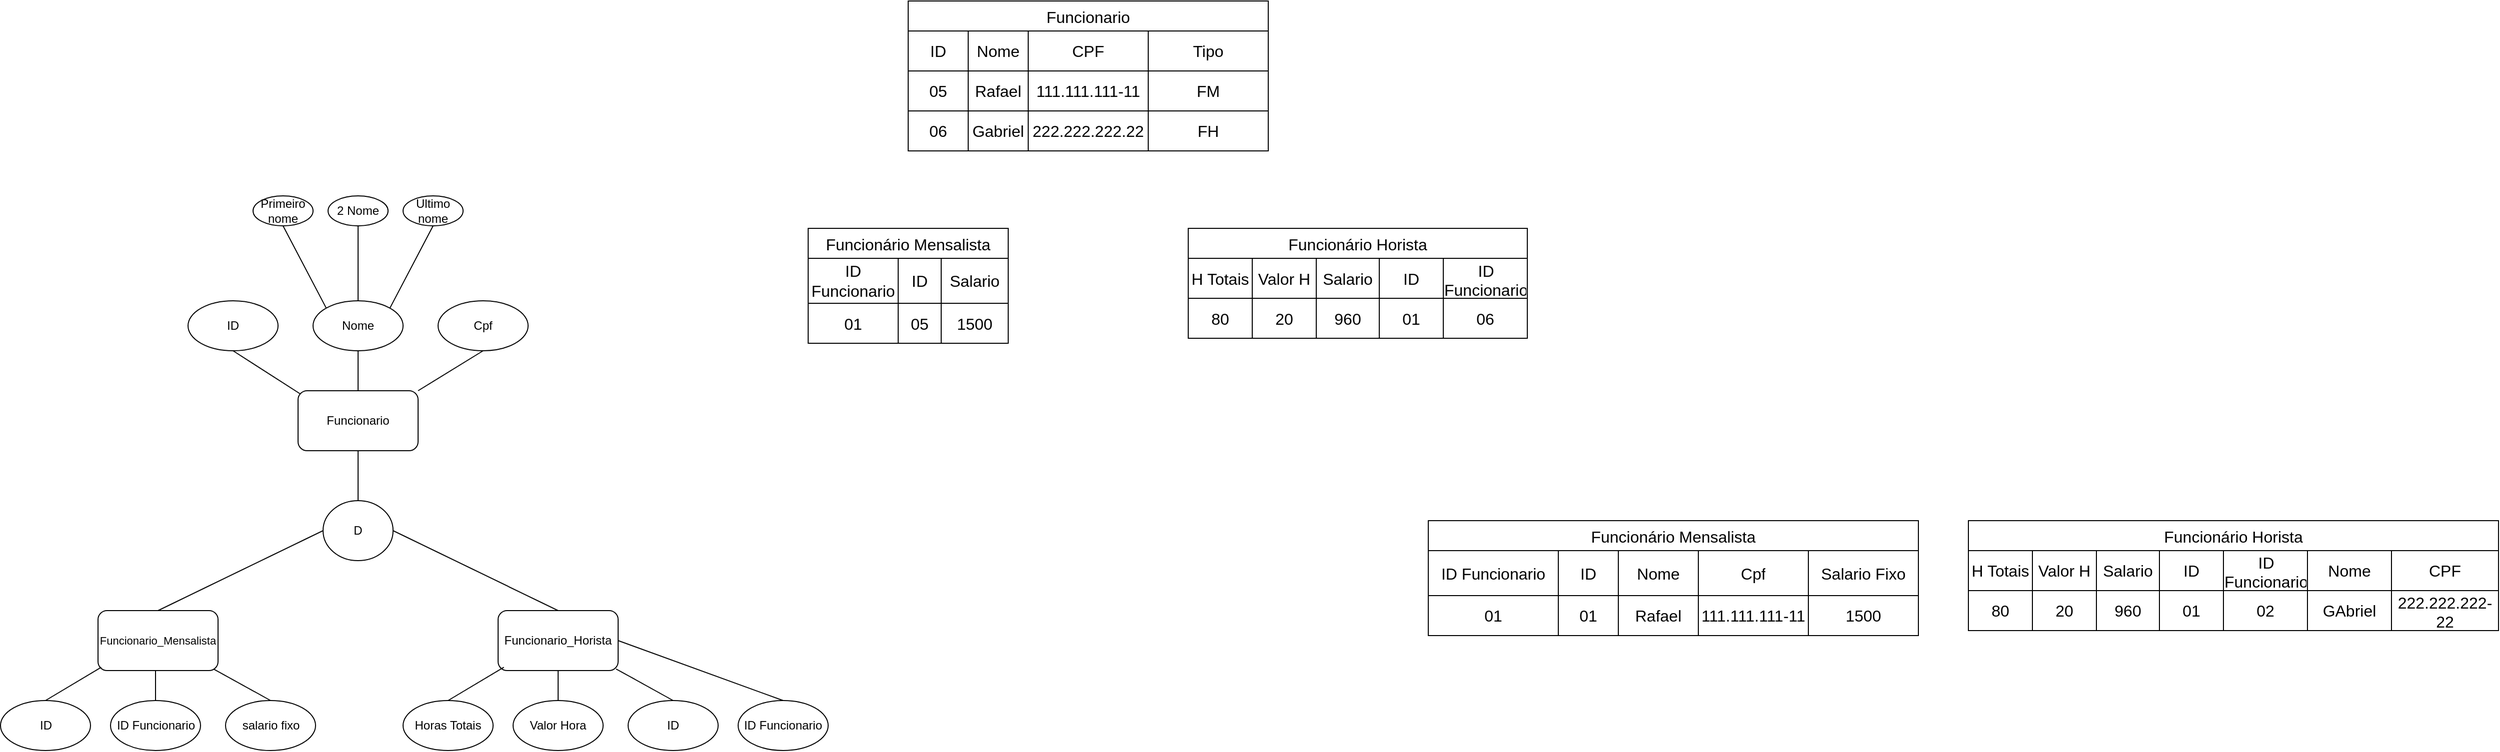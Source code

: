 <mxfile version="28.1.0">
  <diagram name="Página-1" id="cqx1CTn6QOmUYn0xPK1l">
    <mxGraphModel dx="2180" dy="2137" grid="1" gridSize="10" guides="1" tooltips="1" connect="1" arrows="1" fold="1" page="1" pageScale="1" pageWidth="827" pageHeight="1169" math="0" shadow="0">
      <root>
        <mxCell id="0" />
        <mxCell id="1" parent="0" />
        <mxCell id="VTVShX2hno-tTzuuFgxo-1" value="ID" style="ellipse;whiteSpace=wrap;html=1;" vertex="1" parent="1">
          <mxGeometry x="380" y="150" width="90" height="50" as="geometry" />
        </mxCell>
        <mxCell id="VTVShX2hno-tTzuuFgxo-4" value="Funcionario" style="rounded=1;whiteSpace=wrap;html=1;" vertex="1" parent="1">
          <mxGeometry x="490" y="240" width="120" height="60" as="geometry" />
        </mxCell>
        <mxCell id="VTVShX2hno-tTzuuFgxo-5" value="Nome" style="ellipse;whiteSpace=wrap;html=1;" vertex="1" parent="1">
          <mxGeometry x="505" y="150" width="90" height="50" as="geometry" />
        </mxCell>
        <mxCell id="VTVShX2hno-tTzuuFgxo-6" value="Cpf" style="ellipse;whiteSpace=wrap;html=1;" vertex="1" parent="1">
          <mxGeometry x="630" y="150" width="90" height="50" as="geometry" />
        </mxCell>
        <mxCell id="VTVShX2hno-tTzuuFgxo-8" value="" style="endArrow=none;html=1;rounded=0;entryX=0.5;entryY=1;entryDx=0;entryDy=0;exitX=0.018;exitY=0.052;exitDx=0;exitDy=0;exitPerimeter=0;" edge="1" parent="1" source="VTVShX2hno-tTzuuFgxo-4" target="VTVShX2hno-tTzuuFgxo-1">
          <mxGeometry width="50" height="50" relative="1" as="geometry">
            <mxPoint x="410" y="270" as="sourcePoint" />
            <mxPoint x="460" y="220" as="targetPoint" />
          </mxGeometry>
        </mxCell>
        <mxCell id="VTVShX2hno-tTzuuFgxo-9" value="" style="endArrow=none;html=1;rounded=0;entryX=0.5;entryY=1;entryDx=0;entryDy=0;exitX=0.5;exitY=0;exitDx=0;exitDy=0;" edge="1" parent="1" source="VTVShX2hno-tTzuuFgxo-4" target="VTVShX2hno-tTzuuFgxo-5">
          <mxGeometry width="50" height="50" relative="1" as="geometry">
            <mxPoint x="430" y="300" as="sourcePoint" />
            <mxPoint x="480" y="250" as="targetPoint" />
          </mxGeometry>
        </mxCell>
        <mxCell id="VTVShX2hno-tTzuuFgxo-10" value="" style="endArrow=none;html=1;rounded=0;entryX=0.5;entryY=1;entryDx=0;entryDy=0;exitX=1;exitY=0;exitDx=0;exitDy=0;" edge="1" parent="1" source="VTVShX2hno-tTzuuFgxo-4" target="VTVShX2hno-tTzuuFgxo-6">
          <mxGeometry width="50" height="50" relative="1" as="geometry">
            <mxPoint x="290" y="350" as="sourcePoint" />
            <mxPoint x="340" y="300" as="targetPoint" />
          </mxGeometry>
        </mxCell>
        <mxCell id="VTVShX2hno-tTzuuFgxo-11" value="&lt;font style=&quot;font-size: 11px;&quot;&gt;Funcionario_Mensalista&lt;/font&gt;" style="rounded=1;whiteSpace=wrap;html=1;" vertex="1" parent="1">
          <mxGeometry x="290" y="460" width="120" height="60" as="geometry" />
        </mxCell>
        <mxCell id="VTVShX2hno-tTzuuFgxo-12" value="Funcionario_Horista" style="rounded=1;whiteSpace=wrap;html=1;" vertex="1" parent="1">
          <mxGeometry x="690" y="460" width="120" height="60" as="geometry" />
        </mxCell>
        <mxCell id="VTVShX2hno-tTzuuFgxo-16" value="ID" style="ellipse;whiteSpace=wrap;html=1;" vertex="1" parent="1">
          <mxGeometry x="820" y="550" width="90" height="50" as="geometry" />
        </mxCell>
        <mxCell id="VTVShX2hno-tTzuuFgxo-18" value="" style="endArrow=none;html=1;rounded=0;entryX=0.983;entryY=0.973;entryDx=0;entryDy=0;exitX=0.5;exitY=0;exitDx=0;exitDy=0;entryPerimeter=0;" edge="1" parent="1" source="VTVShX2hno-tTzuuFgxo-16" target="VTVShX2hno-tTzuuFgxo-12">
          <mxGeometry width="50" height="50" relative="1" as="geometry">
            <mxPoint x="290" y="660" as="sourcePoint" />
            <mxPoint x="340" y="610" as="targetPoint" />
          </mxGeometry>
        </mxCell>
        <mxCell id="VTVShX2hno-tTzuuFgxo-19" value="" style="endArrow=none;html=1;rounded=0;exitX=0.5;exitY=0;exitDx=0;exitDy=0;entryX=0.5;entryY=1;entryDx=0;entryDy=0;" edge="1" parent="1" source="VTVShX2hno-tTzuuFgxo-5" target="VTVShX2hno-tTzuuFgxo-23">
          <mxGeometry width="50" height="50" relative="1" as="geometry">
            <mxPoint x="530" y="140" as="sourcePoint" />
            <mxPoint x="550" y="110" as="targetPoint" />
          </mxGeometry>
        </mxCell>
        <mxCell id="VTVShX2hno-tTzuuFgxo-21" value="Ultimo nome" style="ellipse;whiteSpace=wrap;html=1;" vertex="1" parent="1">
          <mxGeometry x="595" y="45" width="60" height="30" as="geometry" />
        </mxCell>
        <mxCell id="VTVShX2hno-tTzuuFgxo-23" value="2 Nome" style="ellipse;whiteSpace=wrap;html=1;" vertex="1" parent="1">
          <mxGeometry x="520" y="45" width="60" height="30" as="geometry" />
        </mxCell>
        <mxCell id="VTVShX2hno-tTzuuFgxo-25" value="Primeiro nome" style="ellipse;whiteSpace=wrap;html=1;" vertex="1" parent="1">
          <mxGeometry x="445" y="45" width="60" height="30" as="geometry" />
        </mxCell>
        <mxCell id="VTVShX2hno-tTzuuFgxo-26" value="" style="endArrow=none;html=1;rounded=0;exitX=0;exitY=0;exitDx=0;exitDy=0;entryX=0.5;entryY=1;entryDx=0;entryDy=0;" edge="1" parent="1" source="VTVShX2hno-tTzuuFgxo-5" target="VTVShX2hno-tTzuuFgxo-25">
          <mxGeometry width="50" height="50" relative="1" as="geometry">
            <mxPoint x="430" y="120" as="sourcePoint" />
            <mxPoint x="480" y="70" as="targetPoint" />
          </mxGeometry>
        </mxCell>
        <mxCell id="VTVShX2hno-tTzuuFgxo-27" value="" style="endArrow=none;html=1;rounded=0;exitX=1;exitY=0;exitDx=0;exitDy=0;entryX=0.5;entryY=1;entryDx=0;entryDy=0;" edge="1" parent="1" source="VTVShX2hno-tTzuuFgxo-5" target="VTVShX2hno-tTzuuFgxo-21">
          <mxGeometry width="50" height="50" relative="1" as="geometry">
            <mxPoint x="430" y="120" as="sourcePoint" />
            <mxPoint x="480" y="70" as="targetPoint" />
          </mxGeometry>
        </mxCell>
        <mxCell id="VTVShX2hno-tTzuuFgxo-33" value="D" style="ellipse;whiteSpace=wrap;html=1;" vertex="1" parent="1">
          <mxGeometry x="515" y="350" width="70" height="60" as="geometry" />
        </mxCell>
        <mxCell id="VTVShX2hno-tTzuuFgxo-34" value="" style="endArrow=none;html=1;rounded=0;exitX=0.5;exitY=0;exitDx=0;exitDy=0;entryX=0;entryY=0.5;entryDx=0;entryDy=0;" edge="1" parent="1" source="VTVShX2hno-tTzuuFgxo-11" target="VTVShX2hno-tTzuuFgxo-33">
          <mxGeometry width="50" height="50" relative="1" as="geometry">
            <mxPoint x="400" y="410" as="sourcePoint" />
            <mxPoint x="450" y="360" as="targetPoint" />
          </mxGeometry>
        </mxCell>
        <mxCell id="VTVShX2hno-tTzuuFgxo-35" value="" style="endArrow=none;html=1;rounded=0;entryX=0.5;entryY=0;entryDx=0;entryDy=0;exitX=1;exitY=0.5;exitDx=0;exitDy=0;" edge="1" parent="1" source="VTVShX2hno-tTzuuFgxo-33" target="VTVShX2hno-tTzuuFgxo-12">
          <mxGeometry width="50" height="50" relative="1" as="geometry">
            <mxPoint x="400" y="410" as="sourcePoint" />
            <mxPoint x="450" y="360" as="targetPoint" />
          </mxGeometry>
        </mxCell>
        <mxCell id="VTVShX2hno-tTzuuFgxo-46" value="" style="endArrow=none;html=1;rounded=0;entryX=0.5;entryY=1;entryDx=0;entryDy=0;exitX=0.5;exitY=0;exitDx=0;exitDy=0;" edge="1" parent="1" source="VTVShX2hno-tTzuuFgxo-33" target="VTVShX2hno-tTzuuFgxo-4">
          <mxGeometry width="50" height="50" relative="1" as="geometry">
            <mxPoint x="530" y="460" as="sourcePoint" />
            <mxPoint x="580" y="410" as="targetPoint" />
          </mxGeometry>
        </mxCell>
        <mxCell id="VTVShX2hno-tTzuuFgxo-47" value="Funcionário Horista" style="shape=table;startSize=30;container=1;collapsible=0;childLayout=tableLayout;strokeColor=default;fontSize=16;" vertex="1" parent="1">
          <mxGeometry x="1380" y="77.5" width="339" height="110" as="geometry" />
        </mxCell>
        <mxCell id="VTVShX2hno-tTzuuFgxo-48" value="" style="shape=tableRow;horizontal=0;startSize=0;swimlaneHead=0;swimlaneBody=0;strokeColor=inherit;top=0;left=0;bottom=0;right=0;collapsible=0;dropTarget=0;fillColor=none;points=[[0,0.5],[1,0.5]];portConstraint=eastwest;fontSize=16;" vertex="1" parent="VTVShX2hno-tTzuuFgxo-47">
          <mxGeometry y="30" width="339" height="40" as="geometry" />
        </mxCell>
        <mxCell id="VTVShX2hno-tTzuuFgxo-49" value="H Totais" style="shape=partialRectangle;html=1;whiteSpace=wrap;connectable=0;strokeColor=inherit;overflow=hidden;fillColor=none;top=0;left=0;bottom=0;right=0;pointerEvents=1;fontSize=16;" vertex="1" parent="VTVShX2hno-tTzuuFgxo-48">
          <mxGeometry width="64" height="40" as="geometry">
            <mxRectangle width="64" height="40" as="alternateBounds" />
          </mxGeometry>
        </mxCell>
        <mxCell id="VTVShX2hno-tTzuuFgxo-50" value="Valor H" style="shape=partialRectangle;html=1;whiteSpace=wrap;connectable=0;strokeColor=inherit;overflow=hidden;fillColor=none;top=0;left=0;bottom=0;right=0;pointerEvents=1;fontSize=16;" vertex="1" parent="VTVShX2hno-tTzuuFgxo-48">
          <mxGeometry x="64" width="64" height="40" as="geometry">
            <mxRectangle width="64" height="40" as="alternateBounds" />
          </mxGeometry>
        </mxCell>
        <mxCell id="VTVShX2hno-tTzuuFgxo-51" value="Salario" style="shape=partialRectangle;html=1;whiteSpace=wrap;connectable=0;strokeColor=inherit;overflow=hidden;fillColor=none;top=0;left=0;bottom=0;right=0;pointerEvents=1;fontSize=16;" vertex="1" parent="VTVShX2hno-tTzuuFgxo-48">
          <mxGeometry x="128" width="63" height="40" as="geometry">
            <mxRectangle width="63" height="40" as="alternateBounds" />
          </mxGeometry>
        </mxCell>
        <mxCell id="VTVShX2hno-tTzuuFgxo-105" value="ID" style="shape=partialRectangle;html=1;whiteSpace=wrap;connectable=0;strokeColor=inherit;overflow=hidden;fillColor=none;top=0;left=0;bottom=0;right=0;pointerEvents=1;fontSize=16;" vertex="1" parent="VTVShX2hno-tTzuuFgxo-48">
          <mxGeometry x="191" width="64" height="40" as="geometry">
            <mxRectangle width="64" height="40" as="alternateBounds" />
          </mxGeometry>
        </mxCell>
        <mxCell id="VTVShX2hno-tTzuuFgxo-122" value="ID Funcionario" style="shape=partialRectangle;html=1;whiteSpace=wrap;connectable=0;strokeColor=inherit;overflow=hidden;fillColor=none;top=0;left=0;bottom=0;right=0;pointerEvents=1;fontSize=16;" vertex="1" parent="VTVShX2hno-tTzuuFgxo-48">
          <mxGeometry x="255" width="84" height="40" as="geometry">
            <mxRectangle width="84" height="40" as="alternateBounds" />
          </mxGeometry>
        </mxCell>
        <mxCell id="VTVShX2hno-tTzuuFgxo-56" value="" style="shape=tableRow;horizontal=0;startSize=0;swimlaneHead=0;swimlaneBody=0;strokeColor=inherit;top=0;left=0;bottom=0;right=0;collapsible=0;dropTarget=0;fillColor=none;points=[[0,0.5],[1,0.5]];portConstraint=eastwest;fontSize=16;" vertex="1" parent="VTVShX2hno-tTzuuFgxo-47">
          <mxGeometry y="70" width="339" height="40" as="geometry" />
        </mxCell>
        <mxCell id="VTVShX2hno-tTzuuFgxo-57" value="80" style="shape=partialRectangle;html=1;whiteSpace=wrap;connectable=0;strokeColor=inherit;overflow=hidden;fillColor=none;top=0;left=0;bottom=0;right=0;pointerEvents=1;fontSize=16;" vertex="1" parent="VTVShX2hno-tTzuuFgxo-56">
          <mxGeometry width="64" height="40" as="geometry">
            <mxRectangle width="64" height="40" as="alternateBounds" />
          </mxGeometry>
        </mxCell>
        <mxCell id="VTVShX2hno-tTzuuFgxo-58" value="20" style="shape=partialRectangle;html=1;whiteSpace=wrap;connectable=0;strokeColor=inherit;overflow=hidden;fillColor=none;top=0;left=0;bottom=0;right=0;pointerEvents=1;fontSize=16;" vertex="1" parent="VTVShX2hno-tTzuuFgxo-56">
          <mxGeometry x="64" width="64" height="40" as="geometry">
            <mxRectangle width="64" height="40" as="alternateBounds" />
          </mxGeometry>
        </mxCell>
        <mxCell id="VTVShX2hno-tTzuuFgxo-59" value="960" style="shape=partialRectangle;html=1;whiteSpace=wrap;connectable=0;strokeColor=inherit;overflow=hidden;fillColor=none;top=0;left=0;bottom=0;right=0;pointerEvents=1;fontSize=16;" vertex="1" parent="VTVShX2hno-tTzuuFgxo-56">
          <mxGeometry x="128" width="63" height="40" as="geometry">
            <mxRectangle width="63" height="40" as="alternateBounds" />
          </mxGeometry>
        </mxCell>
        <mxCell id="VTVShX2hno-tTzuuFgxo-107" value="01" style="shape=partialRectangle;html=1;whiteSpace=wrap;connectable=0;strokeColor=inherit;overflow=hidden;fillColor=none;top=0;left=0;bottom=0;right=0;pointerEvents=1;fontSize=16;" vertex="1" parent="VTVShX2hno-tTzuuFgxo-56">
          <mxGeometry x="191" width="64" height="40" as="geometry">
            <mxRectangle width="64" height="40" as="alternateBounds" />
          </mxGeometry>
        </mxCell>
        <mxCell id="VTVShX2hno-tTzuuFgxo-124" value="06" style="shape=partialRectangle;html=1;whiteSpace=wrap;connectable=0;strokeColor=inherit;overflow=hidden;fillColor=none;top=0;left=0;bottom=0;right=0;pointerEvents=1;fontSize=16;" vertex="1" parent="VTVShX2hno-tTzuuFgxo-56">
          <mxGeometry x="255" width="84" height="40" as="geometry">
            <mxRectangle width="84" height="40" as="alternateBounds" />
          </mxGeometry>
        </mxCell>
        <mxCell id="VTVShX2hno-tTzuuFgxo-60" value="Funcionário Mensalista" style="shape=table;startSize=30;container=1;collapsible=0;childLayout=tableLayout;strokeColor=default;fontSize=16;" vertex="1" parent="1">
          <mxGeometry x="1000" y="77.5" width="200" height="115" as="geometry" />
        </mxCell>
        <mxCell id="VTVShX2hno-tTzuuFgxo-61" value="" style="shape=tableRow;horizontal=0;startSize=0;swimlaneHead=0;swimlaneBody=0;strokeColor=inherit;top=0;left=0;bottom=0;right=0;collapsible=0;dropTarget=0;fillColor=none;points=[[0,0.5],[1,0.5]];portConstraint=eastwest;fontSize=16;" vertex="1" parent="VTVShX2hno-tTzuuFgxo-60">
          <mxGeometry y="30" width="200" height="45" as="geometry" />
        </mxCell>
        <mxCell id="VTVShX2hno-tTzuuFgxo-119" value="ID Funcionario" style="shape=partialRectangle;html=1;whiteSpace=wrap;connectable=0;strokeColor=inherit;overflow=hidden;fillColor=none;top=0;left=0;bottom=0;right=0;pointerEvents=1;fontSize=16;" vertex="1" parent="VTVShX2hno-tTzuuFgxo-61">
          <mxGeometry width="90" height="45" as="geometry">
            <mxRectangle width="90" height="45" as="alternateBounds" />
          </mxGeometry>
        </mxCell>
        <mxCell id="VTVShX2hno-tTzuuFgxo-108" value="ID" style="shape=partialRectangle;html=1;whiteSpace=wrap;connectable=0;strokeColor=inherit;overflow=hidden;fillColor=none;top=0;left=0;bottom=0;right=0;pointerEvents=1;fontSize=16;" vertex="1" parent="VTVShX2hno-tTzuuFgxo-61">
          <mxGeometry x="90" width="43" height="45" as="geometry">
            <mxRectangle width="43" height="45" as="alternateBounds" />
          </mxGeometry>
        </mxCell>
        <mxCell id="VTVShX2hno-tTzuuFgxo-62" value="Salario" style="shape=partialRectangle;html=1;whiteSpace=wrap;connectable=0;strokeColor=inherit;overflow=hidden;fillColor=none;top=0;left=0;bottom=0;right=0;pointerEvents=1;fontSize=16;" vertex="1" parent="VTVShX2hno-tTzuuFgxo-61">
          <mxGeometry x="133" width="67" height="45" as="geometry">
            <mxRectangle width="67" height="45" as="alternateBounds" />
          </mxGeometry>
        </mxCell>
        <mxCell id="VTVShX2hno-tTzuuFgxo-65" value="" style="shape=tableRow;horizontal=0;startSize=0;swimlaneHead=0;swimlaneBody=0;strokeColor=inherit;top=0;left=0;bottom=0;right=0;collapsible=0;dropTarget=0;fillColor=none;points=[[0,0.5],[1,0.5]];portConstraint=eastwest;fontSize=16;" vertex="1" parent="VTVShX2hno-tTzuuFgxo-60">
          <mxGeometry y="75" width="200" height="40" as="geometry" />
        </mxCell>
        <mxCell id="VTVShX2hno-tTzuuFgxo-120" value="01" style="shape=partialRectangle;html=1;whiteSpace=wrap;connectable=0;strokeColor=inherit;overflow=hidden;fillColor=none;top=0;left=0;bottom=0;right=0;pointerEvents=1;fontSize=16;" vertex="1" parent="VTVShX2hno-tTzuuFgxo-65">
          <mxGeometry width="90" height="40" as="geometry">
            <mxRectangle width="90" height="40" as="alternateBounds" />
          </mxGeometry>
        </mxCell>
        <mxCell id="VTVShX2hno-tTzuuFgxo-109" value="05" style="shape=partialRectangle;html=1;whiteSpace=wrap;connectable=0;strokeColor=inherit;overflow=hidden;fillColor=none;top=0;left=0;bottom=0;right=0;pointerEvents=1;fontSize=16;" vertex="1" parent="VTVShX2hno-tTzuuFgxo-65">
          <mxGeometry x="90" width="43" height="40" as="geometry">
            <mxRectangle width="43" height="40" as="alternateBounds" />
          </mxGeometry>
        </mxCell>
        <mxCell id="VTVShX2hno-tTzuuFgxo-66" value="1500" style="shape=partialRectangle;html=1;whiteSpace=wrap;connectable=0;strokeColor=inherit;overflow=hidden;fillColor=none;top=0;left=0;bottom=0;right=0;pointerEvents=1;fontSize=16;" vertex="1" parent="VTVShX2hno-tTzuuFgxo-65">
          <mxGeometry x="133" width="67" height="40" as="geometry">
            <mxRectangle width="67" height="40" as="alternateBounds" />
          </mxGeometry>
        </mxCell>
        <mxCell id="VTVShX2hno-tTzuuFgxo-73" value="" style="endArrow=none;html=1;rounded=0;entryX=0.5;entryY=1;entryDx=0;entryDy=0;exitX=0.5;exitY=0;exitDx=0;exitDy=0;" edge="1" source="VTVShX2hno-tTzuuFgxo-74" parent="1" target="VTVShX2hno-tTzuuFgxo-12">
          <mxGeometry width="50" height="50" relative="1" as="geometry">
            <mxPoint x="181.02" y="660" as="sourcePoint" />
            <mxPoint x="699.02" y="518" as="targetPoint" />
          </mxGeometry>
        </mxCell>
        <mxCell id="VTVShX2hno-tTzuuFgxo-74" value="Valor Hora" style="ellipse;whiteSpace=wrap;html=1;" vertex="1" parent="1">
          <mxGeometry x="705" y="550" width="90" height="50" as="geometry" />
        </mxCell>
        <mxCell id="VTVShX2hno-tTzuuFgxo-77" value="Horas Totais" style="ellipse;whiteSpace=wrap;html=1;" vertex="1" parent="1">
          <mxGeometry x="595" y="550" width="90" height="50" as="geometry" />
        </mxCell>
        <mxCell id="VTVShX2hno-tTzuuFgxo-78" value="" style="endArrow=none;html=1;rounded=0;entryX=0.048;entryY=0.945;entryDx=0;entryDy=0;entryPerimeter=0;exitX=0.5;exitY=0;exitDx=0;exitDy=0;" edge="1" parent="1" source="VTVShX2hno-tTzuuFgxo-77" target="VTVShX2hno-tTzuuFgxo-12">
          <mxGeometry width="50" height="50" relative="1" as="geometry">
            <mxPoint x="760" y="600" as="sourcePoint" />
            <mxPoint x="810" y="550" as="targetPoint" />
          </mxGeometry>
        </mxCell>
        <mxCell id="VTVShX2hno-tTzuuFgxo-83" value="salario fixo" style="ellipse;whiteSpace=wrap;html=1;" vertex="1" parent="1">
          <mxGeometry x="417.5" y="550" width="90" height="50" as="geometry" />
        </mxCell>
        <mxCell id="VTVShX2hno-tTzuuFgxo-84" value="" style="endArrow=none;html=1;rounded=0;entryX=0.983;entryY=0.973;entryDx=0;entryDy=0;exitX=0.5;exitY=0;exitDx=0;exitDy=0;entryPerimeter=0;" edge="1" source="VTVShX2hno-tTzuuFgxo-83" parent="1">
          <mxGeometry width="50" height="50" relative="1" as="geometry">
            <mxPoint x="-112.5" y="660" as="sourcePoint" />
            <mxPoint x="405.46" y="518.38" as="targetPoint" />
          </mxGeometry>
        </mxCell>
        <mxCell id="VTVShX2hno-tTzuuFgxo-85" value="" style="endArrow=none;html=1;rounded=0;entryX=0.5;entryY=1;entryDx=0;entryDy=0;exitX=0.5;exitY=0;exitDx=0;exitDy=0;" edge="1" source="VTVShX2hno-tTzuuFgxo-86" parent="1">
          <mxGeometry width="50" height="50" relative="1" as="geometry">
            <mxPoint x="-221.48" y="660" as="sourcePoint" />
            <mxPoint x="347.5" y="520" as="targetPoint" />
          </mxGeometry>
        </mxCell>
        <mxCell id="VTVShX2hno-tTzuuFgxo-86" value="ID Funcionario" style="ellipse;whiteSpace=wrap;html=1;" vertex="1" parent="1">
          <mxGeometry x="302.5" y="550" width="90" height="50" as="geometry" />
        </mxCell>
        <mxCell id="VTVShX2hno-tTzuuFgxo-87" value="ID" style="ellipse;whiteSpace=wrap;html=1;" vertex="1" parent="1">
          <mxGeometry x="192.5" y="550" width="90" height="50" as="geometry" />
        </mxCell>
        <mxCell id="VTVShX2hno-tTzuuFgxo-88" value="" style="endArrow=none;html=1;rounded=0;entryX=0.048;entryY=0.945;entryDx=0;entryDy=0;entryPerimeter=0;exitX=0.5;exitY=0;exitDx=0;exitDy=0;" edge="1" source="VTVShX2hno-tTzuuFgxo-87" parent="1">
          <mxGeometry width="50" height="50" relative="1" as="geometry">
            <mxPoint x="357.5" y="600" as="sourcePoint" />
            <mxPoint x="293.26" y="516.7" as="targetPoint" />
          </mxGeometry>
        </mxCell>
        <mxCell id="VTVShX2hno-tTzuuFgxo-89" value="Funcionario" style="shape=table;startSize=30;container=1;collapsible=0;childLayout=tableLayout;strokeColor=default;fontSize=16;" vertex="1" parent="1">
          <mxGeometry x="1100" y="-150" width="360" height="150" as="geometry" />
        </mxCell>
        <mxCell id="VTVShX2hno-tTzuuFgxo-90" value="" style="shape=tableRow;horizontal=0;startSize=0;swimlaneHead=0;swimlaneBody=0;strokeColor=inherit;top=0;left=0;bottom=0;right=0;collapsible=0;dropTarget=0;fillColor=none;points=[[0,0.5],[1,0.5]];portConstraint=eastwest;fontSize=16;" vertex="1" parent="VTVShX2hno-tTzuuFgxo-89">
          <mxGeometry y="30" width="360" height="40" as="geometry" />
        </mxCell>
        <mxCell id="VTVShX2hno-tTzuuFgxo-91" value="ID" style="shape=partialRectangle;html=1;whiteSpace=wrap;connectable=0;strokeColor=inherit;overflow=hidden;fillColor=none;top=0;left=0;bottom=0;right=0;pointerEvents=1;fontSize=16;" vertex="1" parent="VTVShX2hno-tTzuuFgxo-90">
          <mxGeometry width="60" height="40" as="geometry">
            <mxRectangle width="60" height="40" as="alternateBounds" />
          </mxGeometry>
        </mxCell>
        <mxCell id="VTVShX2hno-tTzuuFgxo-92" value="Nome" style="shape=partialRectangle;html=1;whiteSpace=wrap;connectable=0;strokeColor=inherit;overflow=hidden;fillColor=none;top=0;left=0;bottom=0;right=0;pointerEvents=1;fontSize=16;" vertex="1" parent="VTVShX2hno-tTzuuFgxo-90">
          <mxGeometry x="60" width="60" height="40" as="geometry">
            <mxRectangle width="60" height="40" as="alternateBounds" />
          </mxGeometry>
        </mxCell>
        <mxCell id="VTVShX2hno-tTzuuFgxo-93" value="CPF" style="shape=partialRectangle;html=1;whiteSpace=wrap;connectable=0;strokeColor=inherit;overflow=hidden;fillColor=none;top=0;left=0;bottom=0;right=0;pointerEvents=1;fontSize=16;" vertex="1" parent="VTVShX2hno-tTzuuFgxo-90">
          <mxGeometry x="120" width="120" height="40" as="geometry">
            <mxRectangle width="120" height="40" as="alternateBounds" />
          </mxGeometry>
        </mxCell>
        <mxCell id="VTVShX2hno-tTzuuFgxo-111" value="Tipo" style="shape=partialRectangle;html=1;whiteSpace=wrap;connectable=0;strokeColor=inherit;overflow=hidden;fillColor=none;top=0;left=0;bottom=0;right=0;pointerEvents=1;fontSize=16;" vertex="1" parent="VTVShX2hno-tTzuuFgxo-90">
          <mxGeometry x="240" width="120" height="40" as="geometry">
            <mxRectangle width="120" height="40" as="alternateBounds" />
          </mxGeometry>
        </mxCell>
        <mxCell id="VTVShX2hno-tTzuuFgxo-94" value="" style="shape=tableRow;horizontal=0;startSize=0;swimlaneHead=0;swimlaneBody=0;strokeColor=inherit;top=0;left=0;bottom=0;right=0;collapsible=0;dropTarget=0;fillColor=none;points=[[0,0.5],[1,0.5]];portConstraint=eastwest;fontSize=16;" vertex="1" parent="VTVShX2hno-tTzuuFgxo-89">
          <mxGeometry y="70" width="360" height="40" as="geometry" />
        </mxCell>
        <mxCell id="VTVShX2hno-tTzuuFgxo-95" value="05" style="shape=partialRectangle;html=1;whiteSpace=wrap;connectable=0;strokeColor=inherit;overflow=hidden;fillColor=none;top=0;left=0;bottom=0;right=0;pointerEvents=1;fontSize=16;" vertex="1" parent="VTVShX2hno-tTzuuFgxo-94">
          <mxGeometry width="60" height="40" as="geometry">
            <mxRectangle width="60" height="40" as="alternateBounds" />
          </mxGeometry>
        </mxCell>
        <mxCell id="VTVShX2hno-tTzuuFgxo-96" value="Rafael" style="shape=partialRectangle;html=1;whiteSpace=wrap;connectable=0;strokeColor=inherit;overflow=hidden;fillColor=none;top=0;left=0;bottom=0;right=0;pointerEvents=1;fontSize=16;" vertex="1" parent="VTVShX2hno-tTzuuFgxo-94">
          <mxGeometry x="60" width="60" height="40" as="geometry">
            <mxRectangle width="60" height="40" as="alternateBounds" />
          </mxGeometry>
        </mxCell>
        <mxCell id="VTVShX2hno-tTzuuFgxo-97" value="111.111.111-11" style="shape=partialRectangle;html=1;whiteSpace=wrap;connectable=0;strokeColor=inherit;overflow=hidden;fillColor=none;top=0;left=0;bottom=0;right=0;pointerEvents=1;fontSize=16;" vertex="1" parent="VTVShX2hno-tTzuuFgxo-94">
          <mxGeometry x="120" width="120" height="40" as="geometry">
            <mxRectangle width="120" height="40" as="alternateBounds" />
          </mxGeometry>
        </mxCell>
        <mxCell id="VTVShX2hno-tTzuuFgxo-112" value="FM" style="shape=partialRectangle;html=1;whiteSpace=wrap;connectable=0;strokeColor=inherit;overflow=hidden;fillColor=none;top=0;left=0;bottom=0;right=0;pointerEvents=1;fontSize=16;" vertex="1" parent="VTVShX2hno-tTzuuFgxo-94">
          <mxGeometry x="240" width="120" height="40" as="geometry">
            <mxRectangle width="120" height="40" as="alternateBounds" />
          </mxGeometry>
        </mxCell>
        <mxCell id="VTVShX2hno-tTzuuFgxo-98" value="" style="shape=tableRow;horizontal=0;startSize=0;swimlaneHead=0;swimlaneBody=0;strokeColor=inherit;top=0;left=0;bottom=0;right=0;collapsible=0;dropTarget=0;fillColor=none;points=[[0,0.5],[1,0.5]];portConstraint=eastwest;fontSize=16;" vertex="1" parent="VTVShX2hno-tTzuuFgxo-89">
          <mxGeometry y="110" width="360" height="40" as="geometry" />
        </mxCell>
        <mxCell id="VTVShX2hno-tTzuuFgxo-99" value="06" style="shape=partialRectangle;html=1;whiteSpace=wrap;connectable=0;strokeColor=inherit;overflow=hidden;fillColor=none;top=0;left=0;bottom=0;right=0;pointerEvents=1;fontSize=16;" vertex="1" parent="VTVShX2hno-tTzuuFgxo-98">
          <mxGeometry width="60" height="40" as="geometry">
            <mxRectangle width="60" height="40" as="alternateBounds" />
          </mxGeometry>
        </mxCell>
        <mxCell id="VTVShX2hno-tTzuuFgxo-100" value="Gabriel" style="shape=partialRectangle;html=1;whiteSpace=wrap;connectable=0;strokeColor=inherit;overflow=hidden;fillColor=none;top=0;left=0;bottom=0;right=0;pointerEvents=1;fontSize=16;" vertex="1" parent="VTVShX2hno-tTzuuFgxo-98">
          <mxGeometry x="60" width="60" height="40" as="geometry">
            <mxRectangle width="60" height="40" as="alternateBounds" />
          </mxGeometry>
        </mxCell>
        <mxCell id="VTVShX2hno-tTzuuFgxo-101" value="222.222.222.22" style="shape=partialRectangle;html=1;whiteSpace=wrap;connectable=0;strokeColor=inherit;overflow=hidden;fillColor=none;top=0;left=0;bottom=0;right=0;pointerEvents=1;fontSize=16;" vertex="1" parent="VTVShX2hno-tTzuuFgxo-98">
          <mxGeometry x="120" width="120" height="40" as="geometry">
            <mxRectangle width="120" height="40" as="alternateBounds" />
          </mxGeometry>
        </mxCell>
        <mxCell id="VTVShX2hno-tTzuuFgxo-113" value="FH" style="shape=partialRectangle;html=1;whiteSpace=wrap;connectable=0;strokeColor=inherit;overflow=hidden;fillColor=none;top=0;left=0;bottom=0;right=0;pointerEvents=1;fontSize=16;" vertex="1" parent="VTVShX2hno-tTzuuFgxo-98">
          <mxGeometry x="240" width="120" height="40" as="geometry">
            <mxRectangle width="120" height="40" as="alternateBounds" />
          </mxGeometry>
        </mxCell>
        <mxCell id="VTVShX2hno-tTzuuFgxo-201" value="Funcionário Horista" style="shape=table;startSize=30;container=1;collapsible=0;childLayout=tableLayout;strokeColor=default;fontSize=16;" vertex="1" parent="1">
          <mxGeometry x="2160" y="370" width="530" height="110" as="geometry" />
        </mxCell>
        <mxCell id="VTVShX2hno-tTzuuFgxo-202" value="" style="shape=tableRow;horizontal=0;startSize=0;swimlaneHead=0;swimlaneBody=0;strokeColor=inherit;top=0;left=0;bottom=0;right=0;collapsible=0;dropTarget=0;fillColor=none;points=[[0,0.5],[1,0.5]];portConstraint=eastwest;fontSize=16;" vertex="1" parent="VTVShX2hno-tTzuuFgxo-201">
          <mxGeometry y="30" width="530" height="40" as="geometry" />
        </mxCell>
        <mxCell id="VTVShX2hno-tTzuuFgxo-203" value="H Totais" style="shape=partialRectangle;html=1;whiteSpace=wrap;connectable=0;strokeColor=inherit;overflow=hidden;fillColor=none;top=0;left=0;bottom=0;right=0;pointerEvents=1;fontSize=16;" vertex="1" parent="VTVShX2hno-tTzuuFgxo-202">
          <mxGeometry width="64" height="40" as="geometry">
            <mxRectangle width="64" height="40" as="alternateBounds" />
          </mxGeometry>
        </mxCell>
        <mxCell id="VTVShX2hno-tTzuuFgxo-204" value="Valor H" style="shape=partialRectangle;html=1;whiteSpace=wrap;connectable=0;strokeColor=inherit;overflow=hidden;fillColor=none;top=0;left=0;bottom=0;right=0;pointerEvents=1;fontSize=16;" vertex="1" parent="VTVShX2hno-tTzuuFgxo-202">
          <mxGeometry x="64" width="64" height="40" as="geometry">
            <mxRectangle width="64" height="40" as="alternateBounds" />
          </mxGeometry>
        </mxCell>
        <mxCell id="VTVShX2hno-tTzuuFgxo-205" value="Salario" style="shape=partialRectangle;html=1;whiteSpace=wrap;connectable=0;strokeColor=inherit;overflow=hidden;fillColor=none;top=0;left=0;bottom=0;right=0;pointerEvents=1;fontSize=16;" vertex="1" parent="VTVShX2hno-tTzuuFgxo-202">
          <mxGeometry x="128" width="63" height="40" as="geometry">
            <mxRectangle width="63" height="40" as="alternateBounds" />
          </mxGeometry>
        </mxCell>
        <mxCell id="VTVShX2hno-tTzuuFgxo-206" value="ID" style="shape=partialRectangle;html=1;whiteSpace=wrap;connectable=0;strokeColor=inherit;overflow=hidden;fillColor=none;top=0;left=0;bottom=0;right=0;pointerEvents=1;fontSize=16;" vertex="1" parent="VTVShX2hno-tTzuuFgxo-202">
          <mxGeometry x="191" width="64" height="40" as="geometry">
            <mxRectangle width="64" height="40" as="alternateBounds" />
          </mxGeometry>
        </mxCell>
        <mxCell id="VTVShX2hno-tTzuuFgxo-207" value="ID Funcionario" style="shape=partialRectangle;html=1;whiteSpace=wrap;connectable=0;strokeColor=inherit;overflow=hidden;fillColor=none;top=0;left=0;bottom=0;right=0;pointerEvents=1;fontSize=16;" vertex="1" parent="VTVShX2hno-tTzuuFgxo-202">
          <mxGeometry x="255" width="84" height="40" as="geometry">
            <mxRectangle width="84" height="40" as="alternateBounds" />
          </mxGeometry>
        </mxCell>
        <mxCell id="VTVShX2hno-tTzuuFgxo-250" value="Nome" style="shape=partialRectangle;html=1;whiteSpace=wrap;connectable=0;strokeColor=inherit;overflow=hidden;fillColor=none;top=0;left=0;bottom=0;right=0;pointerEvents=1;fontSize=16;" vertex="1" parent="VTVShX2hno-tTzuuFgxo-202">
          <mxGeometry x="339" width="84" height="40" as="geometry">
            <mxRectangle width="84" height="40" as="alternateBounds" />
          </mxGeometry>
        </mxCell>
        <mxCell id="VTVShX2hno-tTzuuFgxo-252" value="CPF" style="shape=partialRectangle;html=1;whiteSpace=wrap;connectable=0;strokeColor=inherit;overflow=hidden;fillColor=none;top=0;left=0;bottom=0;right=0;pointerEvents=1;fontSize=16;" vertex="1" parent="VTVShX2hno-tTzuuFgxo-202">
          <mxGeometry x="423" width="107" height="40" as="geometry">
            <mxRectangle width="107" height="40" as="alternateBounds" />
          </mxGeometry>
        </mxCell>
        <mxCell id="VTVShX2hno-tTzuuFgxo-208" value="" style="shape=tableRow;horizontal=0;startSize=0;swimlaneHead=0;swimlaneBody=0;strokeColor=inherit;top=0;left=0;bottom=0;right=0;collapsible=0;dropTarget=0;fillColor=none;points=[[0,0.5],[1,0.5]];portConstraint=eastwest;fontSize=16;" vertex="1" parent="VTVShX2hno-tTzuuFgxo-201">
          <mxGeometry y="70" width="530" height="40" as="geometry" />
        </mxCell>
        <mxCell id="VTVShX2hno-tTzuuFgxo-209" value="80" style="shape=partialRectangle;html=1;whiteSpace=wrap;connectable=0;strokeColor=inherit;overflow=hidden;fillColor=none;top=0;left=0;bottom=0;right=0;pointerEvents=1;fontSize=16;" vertex="1" parent="VTVShX2hno-tTzuuFgxo-208">
          <mxGeometry width="64" height="40" as="geometry">
            <mxRectangle width="64" height="40" as="alternateBounds" />
          </mxGeometry>
        </mxCell>
        <mxCell id="VTVShX2hno-tTzuuFgxo-210" value="20" style="shape=partialRectangle;html=1;whiteSpace=wrap;connectable=0;strokeColor=inherit;overflow=hidden;fillColor=none;top=0;left=0;bottom=0;right=0;pointerEvents=1;fontSize=16;" vertex="1" parent="VTVShX2hno-tTzuuFgxo-208">
          <mxGeometry x="64" width="64" height="40" as="geometry">
            <mxRectangle width="64" height="40" as="alternateBounds" />
          </mxGeometry>
        </mxCell>
        <mxCell id="VTVShX2hno-tTzuuFgxo-211" value="960" style="shape=partialRectangle;html=1;whiteSpace=wrap;connectable=0;strokeColor=inherit;overflow=hidden;fillColor=none;top=0;left=0;bottom=0;right=0;pointerEvents=1;fontSize=16;" vertex="1" parent="VTVShX2hno-tTzuuFgxo-208">
          <mxGeometry x="128" width="63" height="40" as="geometry">
            <mxRectangle width="63" height="40" as="alternateBounds" />
          </mxGeometry>
        </mxCell>
        <mxCell id="VTVShX2hno-tTzuuFgxo-212" value="01" style="shape=partialRectangle;html=1;whiteSpace=wrap;connectable=0;strokeColor=inherit;overflow=hidden;fillColor=none;top=0;left=0;bottom=0;right=0;pointerEvents=1;fontSize=16;" vertex="1" parent="VTVShX2hno-tTzuuFgxo-208">
          <mxGeometry x="191" width="64" height="40" as="geometry">
            <mxRectangle width="64" height="40" as="alternateBounds" />
          </mxGeometry>
        </mxCell>
        <mxCell id="VTVShX2hno-tTzuuFgxo-213" value="02" style="shape=partialRectangle;html=1;whiteSpace=wrap;connectable=0;strokeColor=inherit;overflow=hidden;fillColor=none;top=0;left=0;bottom=0;right=0;pointerEvents=1;fontSize=16;" vertex="1" parent="VTVShX2hno-tTzuuFgxo-208">
          <mxGeometry x="255" width="84" height="40" as="geometry">
            <mxRectangle width="84" height="40" as="alternateBounds" />
          </mxGeometry>
        </mxCell>
        <mxCell id="VTVShX2hno-tTzuuFgxo-251" value="GAbriel" style="shape=partialRectangle;html=1;whiteSpace=wrap;connectable=0;strokeColor=inherit;overflow=hidden;fillColor=none;top=0;left=0;bottom=0;right=0;pointerEvents=1;fontSize=16;" vertex="1" parent="VTVShX2hno-tTzuuFgxo-208">
          <mxGeometry x="339" width="84" height="40" as="geometry">
            <mxRectangle width="84" height="40" as="alternateBounds" />
          </mxGeometry>
        </mxCell>
        <mxCell id="VTVShX2hno-tTzuuFgxo-253" value="222.222.222-22" style="shape=partialRectangle;html=1;whiteSpace=wrap;connectable=0;strokeColor=inherit;overflow=hidden;fillColor=none;top=0;left=0;bottom=0;right=0;pointerEvents=1;fontSize=16;" vertex="1" parent="VTVShX2hno-tTzuuFgxo-208">
          <mxGeometry x="423" width="107" height="40" as="geometry">
            <mxRectangle width="107" height="40" as="alternateBounds" />
          </mxGeometry>
        </mxCell>
        <mxCell id="VTVShX2hno-tTzuuFgxo-214" value="Funcionário Mensalista" style="shape=table;startSize=30;container=1;collapsible=0;childLayout=tableLayout;strokeColor=default;fontSize=16;" vertex="1" parent="1">
          <mxGeometry x="1620" y="370" width="490" height="115" as="geometry" />
        </mxCell>
        <mxCell id="VTVShX2hno-tTzuuFgxo-215" value="" style="shape=tableRow;horizontal=0;startSize=0;swimlaneHead=0;swimlaneBody=0;strokeColor=inherit;top=0;left=0;bottom=0;right=0;collapsible=0;dropTarget=0;fillColor=none;points=[[0,0.5],[1,0.5]];portConstraint=eastwest;fontSize=16;" vertex="1" parent="VTVShX2hno-tTzuuFgxo-214">
          <mxGeometry y="30" width="490" height="45" as="geometry" />
        </mxCell>
        <mxCell id="VTVShX2hno-tTzuuFgxo-216" value="ID Funcionario" style="shape=partialRectangle;html=1;whiteSpace=wrap;connectable=0;strokeColor=inherit;overflow=hidden;fillColor=none;top=0;left=0;bottom=0;right=0;pointerEvents=1;fontSize=16;" vertex="1" parent="VTVShX2hno-tTzuuFgxo-215">
          <mxGeometry width="130" height="45" as="geometry">
            <mxRectangle width="130" height="45" as="alternateBounds" />
          </mxGeometry>
        </mxCell>
        <mxCell id="VTVShX2hno-tTzuuFgxo-217" value="ID" style="shape=partialRectangle;html=1;whiteSpace=wrap;connectable=0;strokeColor=inherit;overflow=hidden;fillColor=none;top=0;left=0;bottom=0;right=0;pointerEvents=1;fontSize=16;" vertex="1" parent="VTVShX2hno-tTzuuFgxo-215">
          <mxGeometry x="130" width="60" height="45" as="geometry">
            <mxRectangle width="60" height="45" as="alternateBounds" />
          </mxGeometry>
        </mxCell>
        <mxCell id="VTVShX2hno-tTzuuFgxo-218" value="Nome" style="shape=partialRectangle;html=1;whiteSpace=wrap;connectable=0;strokeColor=inherit;overflow=hidden;fillColor=none;top=0;left=0;bottom=0;right=0;pointerEvents=1;fontSize=16;" vertex="1" parent="VTVShX2hno-tTzuuFgxo-215">
          <mxGeometry x="190" width="80" height="45" as="geometry">
            <mxRectangle width="80" height="45" as="alternateBounds" />
          </mxGeometry>
        </mxCell>
        <mxCell id="VTVShX2hno-tTzuuFgxo-244" value="Cpf" style="shape=partialRectangle;html=1;whiteSpace=wrap;connectable=0;strokeColor=inherit;overflow=hidden;fillColor=none;top=0;left=0;bottom=0;right=0;pointerEvents=1;fontSize=16;" vertex="1" parent="VTVShX2hno-tTzuuFgxo-215">
          <mxGeometry x="270" width="110" height="45" as="geometry">
            <mxRectangle width="110" height="45" as="alternateBounds" />
          </mxGeometry>
        </mxCell>
        <mxCell id="VTVShX2hno-tTzuuFgxo-248" value="Salario Fixo" style="shape=partialRectangle;html=1;whiteSpace=wrap;connectable=0;strokeColor=inherit;overflow=hidden;fillColor=none;top=0;left=0;bottom=0;right=0;pointerEvents=1;fontSize=16;" vertex="1" parent="VTVShX2hno-tTzuuFgxo-215">
          <mxGeometry x="380" width="110" height="45" as="geometry">
            <mxRectangle width="110" height="45" as="alternateBounds" />
          </mxGeometry>
        </mxCell>
        <mxCell id="VTVShX2hno-tTzuuFgxo-219" value="" style="shape=tableRow;horizontal=0;startSize=0;swimlaneHead=0;swimlaneBody=0;strokeColor=inherit;top=0;left=0;bottom=0;right=0;collapsible=0;dropTarget=0;fillColor=none;points=[[0,0.5],[1,0.5]];portConstraint=eastwest;fontSize=16;" vertex="1" parent="VTVShX2hno-tTzuuFgxo-214">
          <mxGeometry y="75" width="490" height="40" as="geometry" />
        </mxCell>
        <mxCell id="VTVShX2hno-tTzuuFgxo-220" value="01" style="shape=partialRectangle;html=1;whiteSpace=wrap;connectable=0;strokeColor=inherit;overflow=hidden;fillColor=none;top=0;left=0;bottom=0;right=0;pointerEvents=1;fontSize=16;" vertex="1" parent="VTVShX2hno-tTzuuFgxo-219">
          <mxGeometry width="130" height="40" as="geometry">
            <mxRectangle width="130" height="40" as="alternateBounds" />
          </mxGeometry>
        </mxCell>
        <mxCell id="VTVShX2hno-tTzuuFgxo-221" value="01" style="shape=partialRectangle;html=1;whiteSpace=wrap;connectable=0;strokeColor=inherit;overflow=hidden;fillColor=none;top=0;left=0;bottom=0;right=0;pointerEvents=1;fontSize=16;" vertex="1" parent="VTVShX2hno-tTzuuFgxo-219">
          <mxGeometry x="130" width="60" height="40" as="geometry">
            <mxRectangle width="60" height="40" as="alternateBounds" />
          </mxGeometry>
        </mxCell>
        <mxCell id="VTVShX2hno-tTzuuFgxo-222" value="Rafael" style="shape=partialRectangle;html=1;whiteSpace=wrap;connectable=0;strokeColor=inherit;overflow=hidden;fillColor=none;top=0;left=0;bottom=0;right=0;pointerEvents=1;fontSize=16;" vertex="1" parent="VTVShX2hno-tTzuuFgxo-219">
          <mxGeometry x="190" width="80" height="40" as="geometry">
            <mxRectangle width="80" height="40" as="alternateBounds" />
          </mxGeometry>
        </mxCell>
        <mxCell id="VTVShX2hno-tTzuuFgxo-245" value="111.111.111-11" style="shape=partialRectangle;html=1;whiteSpace=wrap;connectable=0;strokeColor=inherit;overflow=hidden;fillColor=none;top=0;left=0;bottom=0;right=0;pointerEvents=1;fontSize=16;" vertex="1" parent="VTVShX2hno-tTzuuFgxo-219">
          <mxGeometry x="270" width="110" height="40" as="geometry">
            <mxRectangle width="110" height="40" as="alternateBounds" />
          </mxGeometry>
        </mxCell>
        <mxCell id="VTVShX2hno-tTzuuFgxo-249" value="1500" style="shape=partialRectangle;html=1;whiteSpace=wrap;connectable=0;strokeColor=inherit;overflow=hidden;fillColor=none;top=0;left=0;bottom=0;right=0;pointerEvents=1;fontSize=16;" vertex="1" parent="VTVShX2hno-tTzuuFgxo-219">
          <mxGeometry x="380" width="110" height="40" as="geometry">
            <mxRectangle width="110" height="40" as="alternateBounds" />
          </mxGeometry>
        </mxCell>
        <mxCell id="VTVShX2hno-tTzuuFgxo-242" value="ID Funcionario" style="ellipse;whiteSpace=wrap;html=1;" vertex="1" parent="1">
          <mxGeometry x="930" y="550" width="90" height="50" as="geometry" />
        </mxCell>
        <mxCell id="VTVShX2hno-tTzuuFgxo-243" value="" style="endArrow=none;html=1;rounded=0;entryX=1;entryY=0.5;entryDx=0;entryDy=0;exitX=0.5;exitY=0;exitDx=0;exitDy=0;" edge="1" source="VTVShX2hno-tTzuuFgxo-242" parent="1" target="VTVShX2hno-tTzuuFgxo-12">
          <mxGeometry width="50" height="50" relative="1" as="geometry">
            <mxPoint x="426.02" y="650" as="sourcePoint" />
            <mxPoint x="995" y="510" as="targetPoint" />
          </mxGeometry>
        </mxCell>
      </root>
    </mxGraphModel>
  </diagram>
</mxfile>

